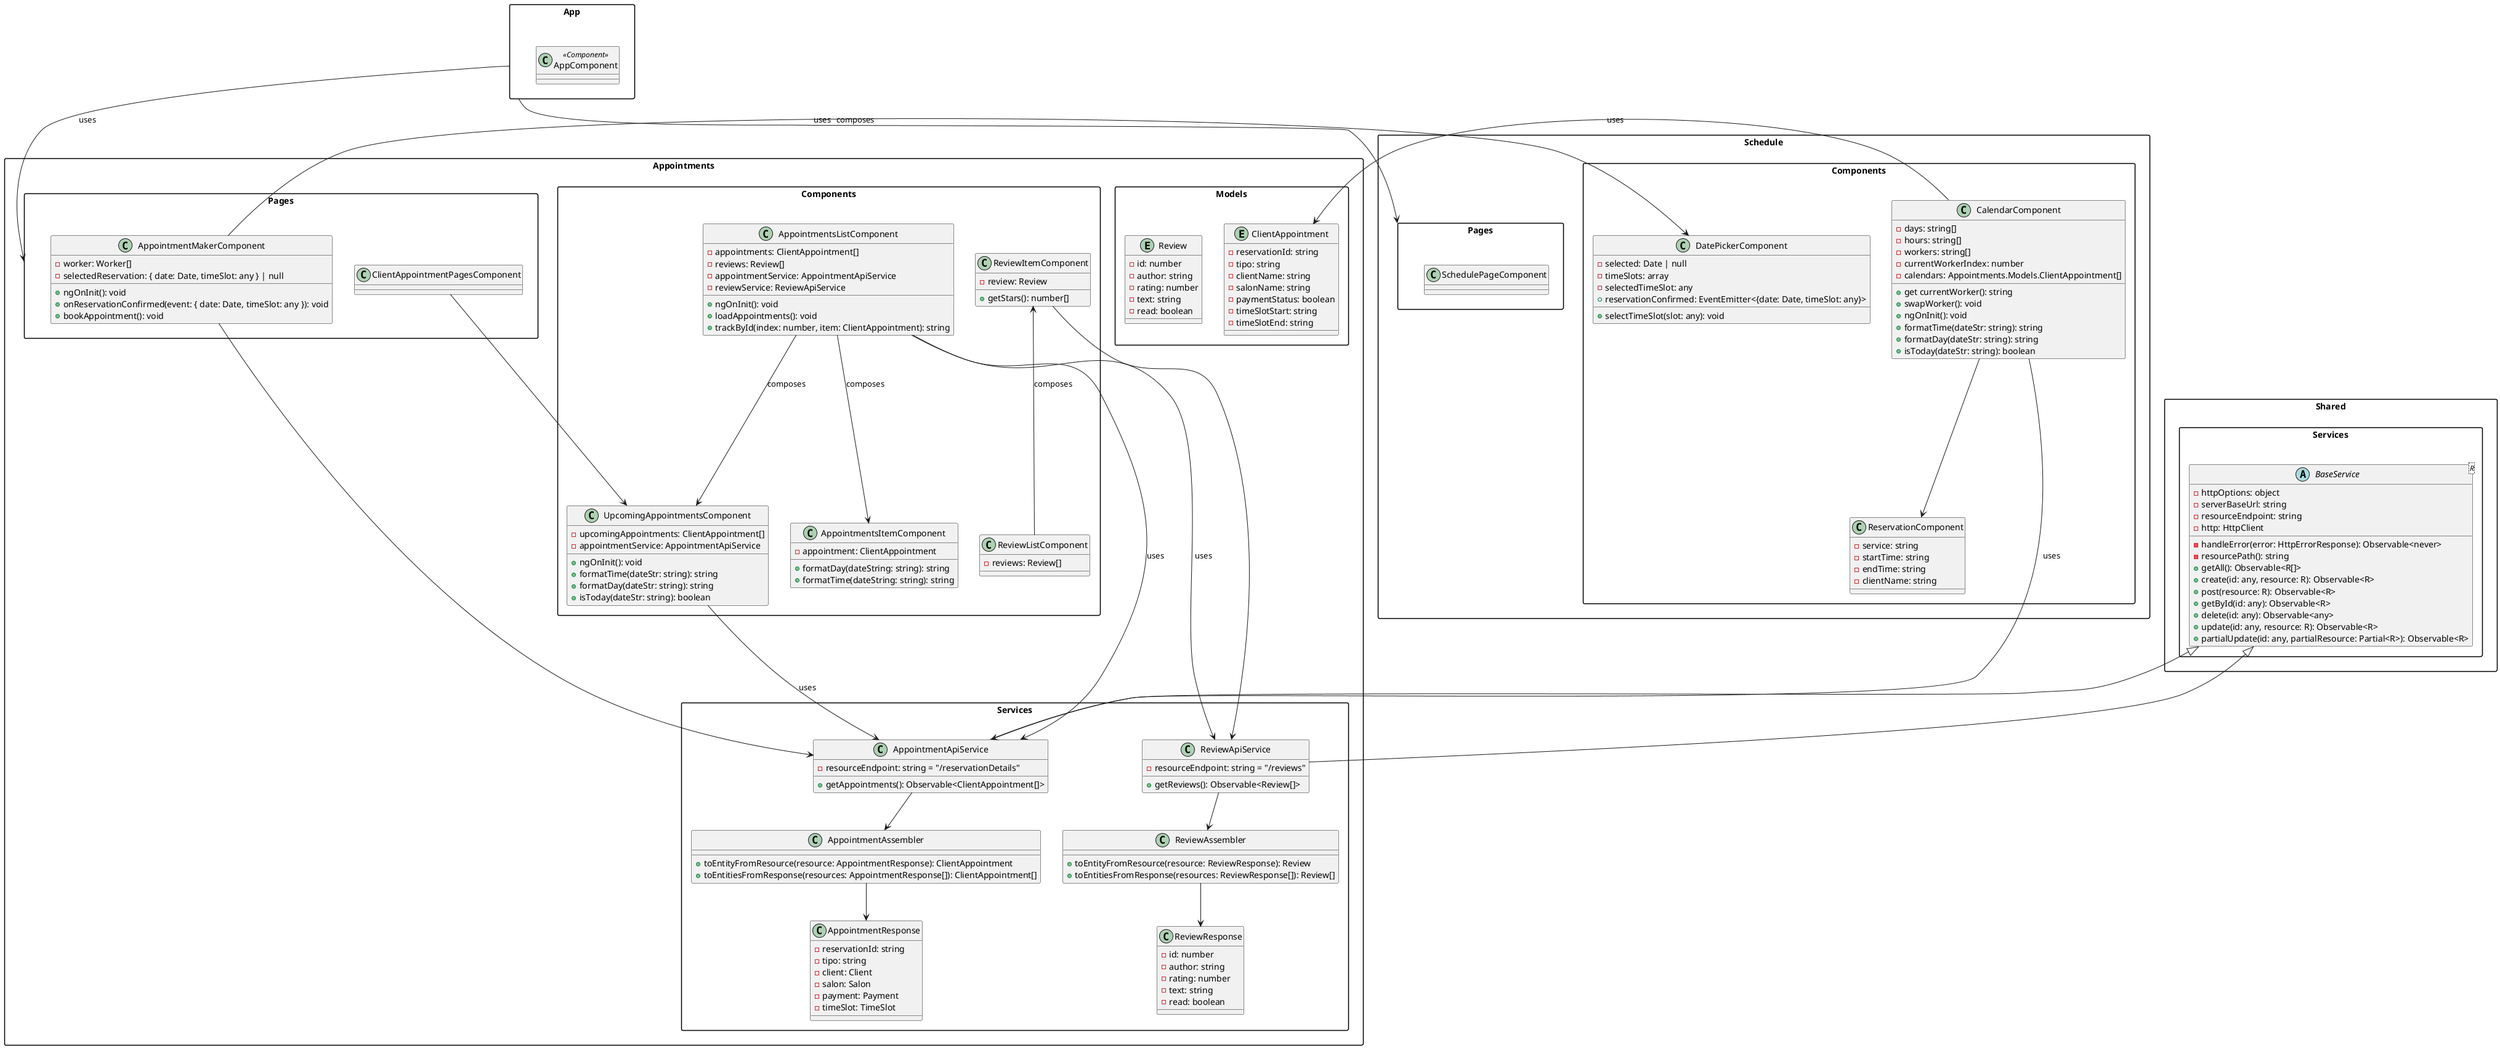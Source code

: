 @startuml
skinparam packageStyle rectangle

package "App" {
  class AppComponent <<Component>>{
  }
}

package "Appointments" {
  package "Components" {
    class AppointmentsItemComponent {
      - appointment: ClientAppointment
      + formatDay(dateString: string): string
      + formatTime(dateString: string): string
    }

    class AppointmentsListComponent {
      - appointments: ClientAppointment[]
      - reviews: Review[]
      - appointmentService: AppointmentApiService
      - reviewService: ReviewApiService
      + ngOnInit(): void
      + loadAppointments(): void
      + trackById(index: number, item: ClientAppointment): string
    }

    class UpcomingAppointmentsComponent {
      - upcomingAppointments: ClientAppointment[]
      - appointmentService: AppointmentApiService
      + ngOnInit(): void
      + formatTime(dateStr: string): string
      + formatDay(dateStr: string): string
      + isToday(dateStr: string): boolean
    }

    class ReviewItemComponent {
      - review: Review
      + getStars(): number[]
    }

    class ReviewListComponent {
      - reviews: Review[]
    }
  }

  package "Models" {
    entity ClientAppointment {
      - reservationId: string
      - tipo: string
      - clientName: string
      - salonName: string
      - paymentStatus: boolean
      - timeSlotStart: string
      - timeSlotEnd: string
    }
    entity Review {
      - id: number
      - author: string
      - rating: number
      - text: string
      - read: boolean
    }
  }

  package "Pages" {
    class AppointmentMakerComponent {
      - worker: Worker[]
      - selectedReservation: { date: Date, timeSlot: any } | null
      + ngOnInit(): void
      + onReservationConfirmed(event: { date: Date, timeSlot: any }): void
      + bookAppointment(): void
    }
    class ClientAppointmentPagesComponent {
    }
  }

  package "Services" {
    class AppointmentApiService {
      - resourceEndpoint: string = "/reservationDetails"
      + getAppointments(): Observable<ClientAppointment[]>
    }
    class ReviewApiService {
      - resourceEndpoint: string = "/reviews"
      + getReviews(): Observable<Review[]>
    }
    class AppointmentAssembler {
      + toEntityFromResource(resource: AppointmentResponse): ClientAppointment
      + toEntitiesFromResponse(resources: AppointmentResponse[]): ClientAppointment[]
    }
    class ReviewAssembler {
      + toEntityFromResource(resource: ReviewResponse): Review
      + toEntitiesFromResponse(resources: ReviewResponse[]): Review[]
    }
    class AppointmentResponse {
      - reservationId: string
      - tipo: string
      - client: Client
      - salon: Salon
      - payment: Payment
      - timeSlot: TimeSlot
    }
    class ReviewResponse {
      - id: number
      - author: string
      - rating: number
      - text: string
      - read: boolean
    }
  }
}

package "Schedule" {

  package "Components" {
    class CalendarComponent {
      - days: string[]
      - hours: string[]
      - workers: string[]
      - currentWorkerIndex: number
      - calendars: Appointments.Models.ClientAppointment[]
      + get currentWorker(): string
      + swapWorker(): void
      + ngOnInit(): void
      + formatTime(dateStr: string): string
      + formatDay(dateStr: string): string
      + isToday(dateStr: string): boolean
    }

    class DatePickerComponent {
      - selected: Date | null
      - timeSlots: array
      - selectedTimeSlot: any
      + selectTimeSlot(slot: any): void
      + reservationConfirmed: EventEmitter<{date: Date, timeSlot: any}>
    }

    class ReservationComponent {
      - service: string
      - startTime: string
      - endTime: string
      - clientName: string
    }
  }

  package "Pages" {
    class SchedulePageComponent {
    }
  }
}

package "Shared" {

  package "Services" {
    abstract class BaseService<R> {
      - httpOptions: object
      - serverBaseUrl: string
      - resourceEndpoint: string
      - http: HttpClient
      - handleError(error: HttpErrorResponse): Observable<never>
      - resourcePath(): string
      + getAll(): Observable<R[]>
      + create(id: any, resource: R): Observable<R>
      + post(resource: R): Observable<R>
      + getById(id: any): Observable<R>
      + delete(id: any): Observable<any>
      + update(id: any, resource: R): Observable<R>
      + partialUpdate(id: any, partialResource: Partial<R>): Observable<R>
    }
  }
}

' Relaciones entre bounded contexts

Appointments.Components.AppointmentsListComponent --> Appointments.Components.AppointmentsItemComponent : composes
ReviewItemComponent <-- Appointments.Components.ReviewListComponent : composes
ReviewItemComponent --> ReviewApiService
Appointments.Components.AppointmentsListComponent --> Appointments.Components.UpcomingAppointmentsComponent : composes

Appointments.Components.UpcomingAppointmentsComponent --> Appointments.Services.AppointmentApiService : uses
Appointments.Components.AppointmentsListComponent --> Appointments.Services.AppointmentApiService : uses
Appointments.Components.AppointmentsListComponent --> Appointments.Services.ReviewApiService : uses
Appointments.Pages.AppointmentMakerComponent --> Appointments.Services.AppointmentApiService

Schedule.Components.CalendarComponent --> Appointments.Models.ClientAppointment : uses
Schedule.Components.CalendarComponent --> Appointments.Services.AppointmentApiService : uses

Appointments.Pages.AppointmentMakerComponent --> Schedule.Components.DatePickerComponent : composes

Shared.Services.BaseService <|-- Appointments.Services.AppointmentApiService
Shared.Services.BaseService <|-- Appointments.Services.ReviewApiService

ClientAppointmentPagesComponent --> Appointments.Components.UpcomingAppointmentsComponent

Appointments.Services.AppointmentApiService --> AppointmentAssembler
AppointmentAssembler --> AppointmentResponse

ReviewApiService --> ReviewAssembler
ReviewAssembler --> ReviewResponse

Schedule.Components.CalendarComponent --> ReservationComponent

' Relaciones de dependencia desde App hacia los otros bounded contexts

App --> Appointments.Pages : uses
App --> Schedule.Pages : uses

@enduml
